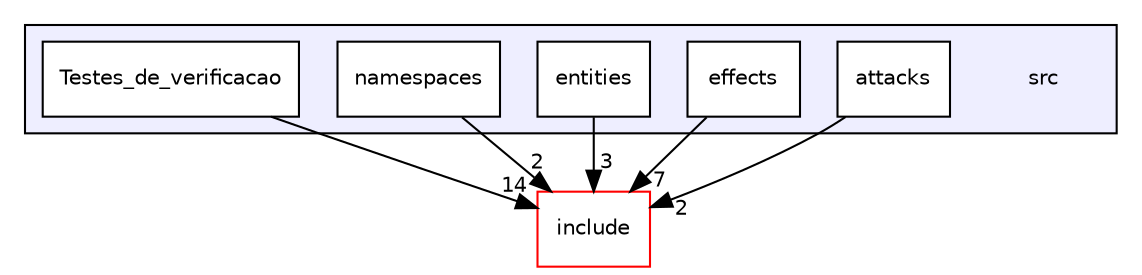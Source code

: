 digraph "src" {
  compound=true
  node [ fontsize="10", fontname="Helvetica"];
  edge [ labelfontsize="10", labelfontname="Helvetica"];
  subgraph clusterdir_68267d1309a1af8e8297ef4c3efbcdba {
    graph [ bgcolor="#eeeeff", pencolor="black", label="" URL="dir_68267d1309a1af8e8297ef4c3efbcdba.html"];
    dir_68267d1309a1af8e8297ef4c3efbcdba [shape=plaintext label="src"];
  dir_7635575e984e952b62269968c56fca13 [shape=box label="attacks" fillcolor="white" style="filled" URL="dir_7635575e984e952b62269968c56fca13.html"];
  dir_191f852b87741474e2df76292b1f55c1 [shape=box label="effects" fillcolor="white" style="filled" URL="dir_191f852b87741474e2df76292b1f55c1.html"];
  dir_d691984d1d74be3b164cee16192654be [shape=box label="entities" fillcolor="white" style="filled" URL="dir_d691984d1d74be3b164cee16192654be.html"];
  dir_b2ffcfabaf2b6db91addd4bb97c0a26c [shape=box label="namespaces" fillcolor="white" style="filled" URL="dir_b2ffcfabaf2b6db91addd4bb97c0a26c.html"];
  dir_cbc6b68cc7763f7d01cdeee07edc1a20 [shape=box label="Testes_de_verificacao" fillcolor="white" style="filled" URL="dir_cbc6b68cc7763f7d01cdeee07edc1a20.html"];
  }
  dir_d44c64559bbebec7f509842c48db8b23 [shape=box label="include" fillcolor="white" style="filled" color="red" URL="dir_d44c64559bbebec7f509842c48db8b23.html"];
  dir_191f852b87741474e2df76292b1f55c1->dir_d44c64559bbebec7f509842c48db8b23 [headlabel="7", labeldistance=1.5 headhref="dir_000007_000000.html"];
  dir_d691984d1d74be3b164cee16192654be->dir_d44c64559bbebec7f509842c48db8b23 [headlabel="3", labeldistance=1.5 headhref="dir_000008_000000.html"];
  dir_b2ffcfabaf2b6db91addd4bb97c0a26c->dir_d44c64559bbebec7f509842c48db8b23 [headlabel="2", labeldistance=1.5 headhref="dir_000009_000000.html"];
  dir_cbc6b68cc7763f7d01cdeee07edc1a20->dir_d44c64559bbebec7f509842c48db8b23 [headlabel="14", labeldistance=1.5 headhref="dir_000010_000000.html"];
  dir_7635575e984e952b62269968c56fca13->dir_d44c64559bbebec7f509842c48db8b23 [headlabel="2", labeldistance=1.5 headhref="dir_000006_000000.html"];
}
